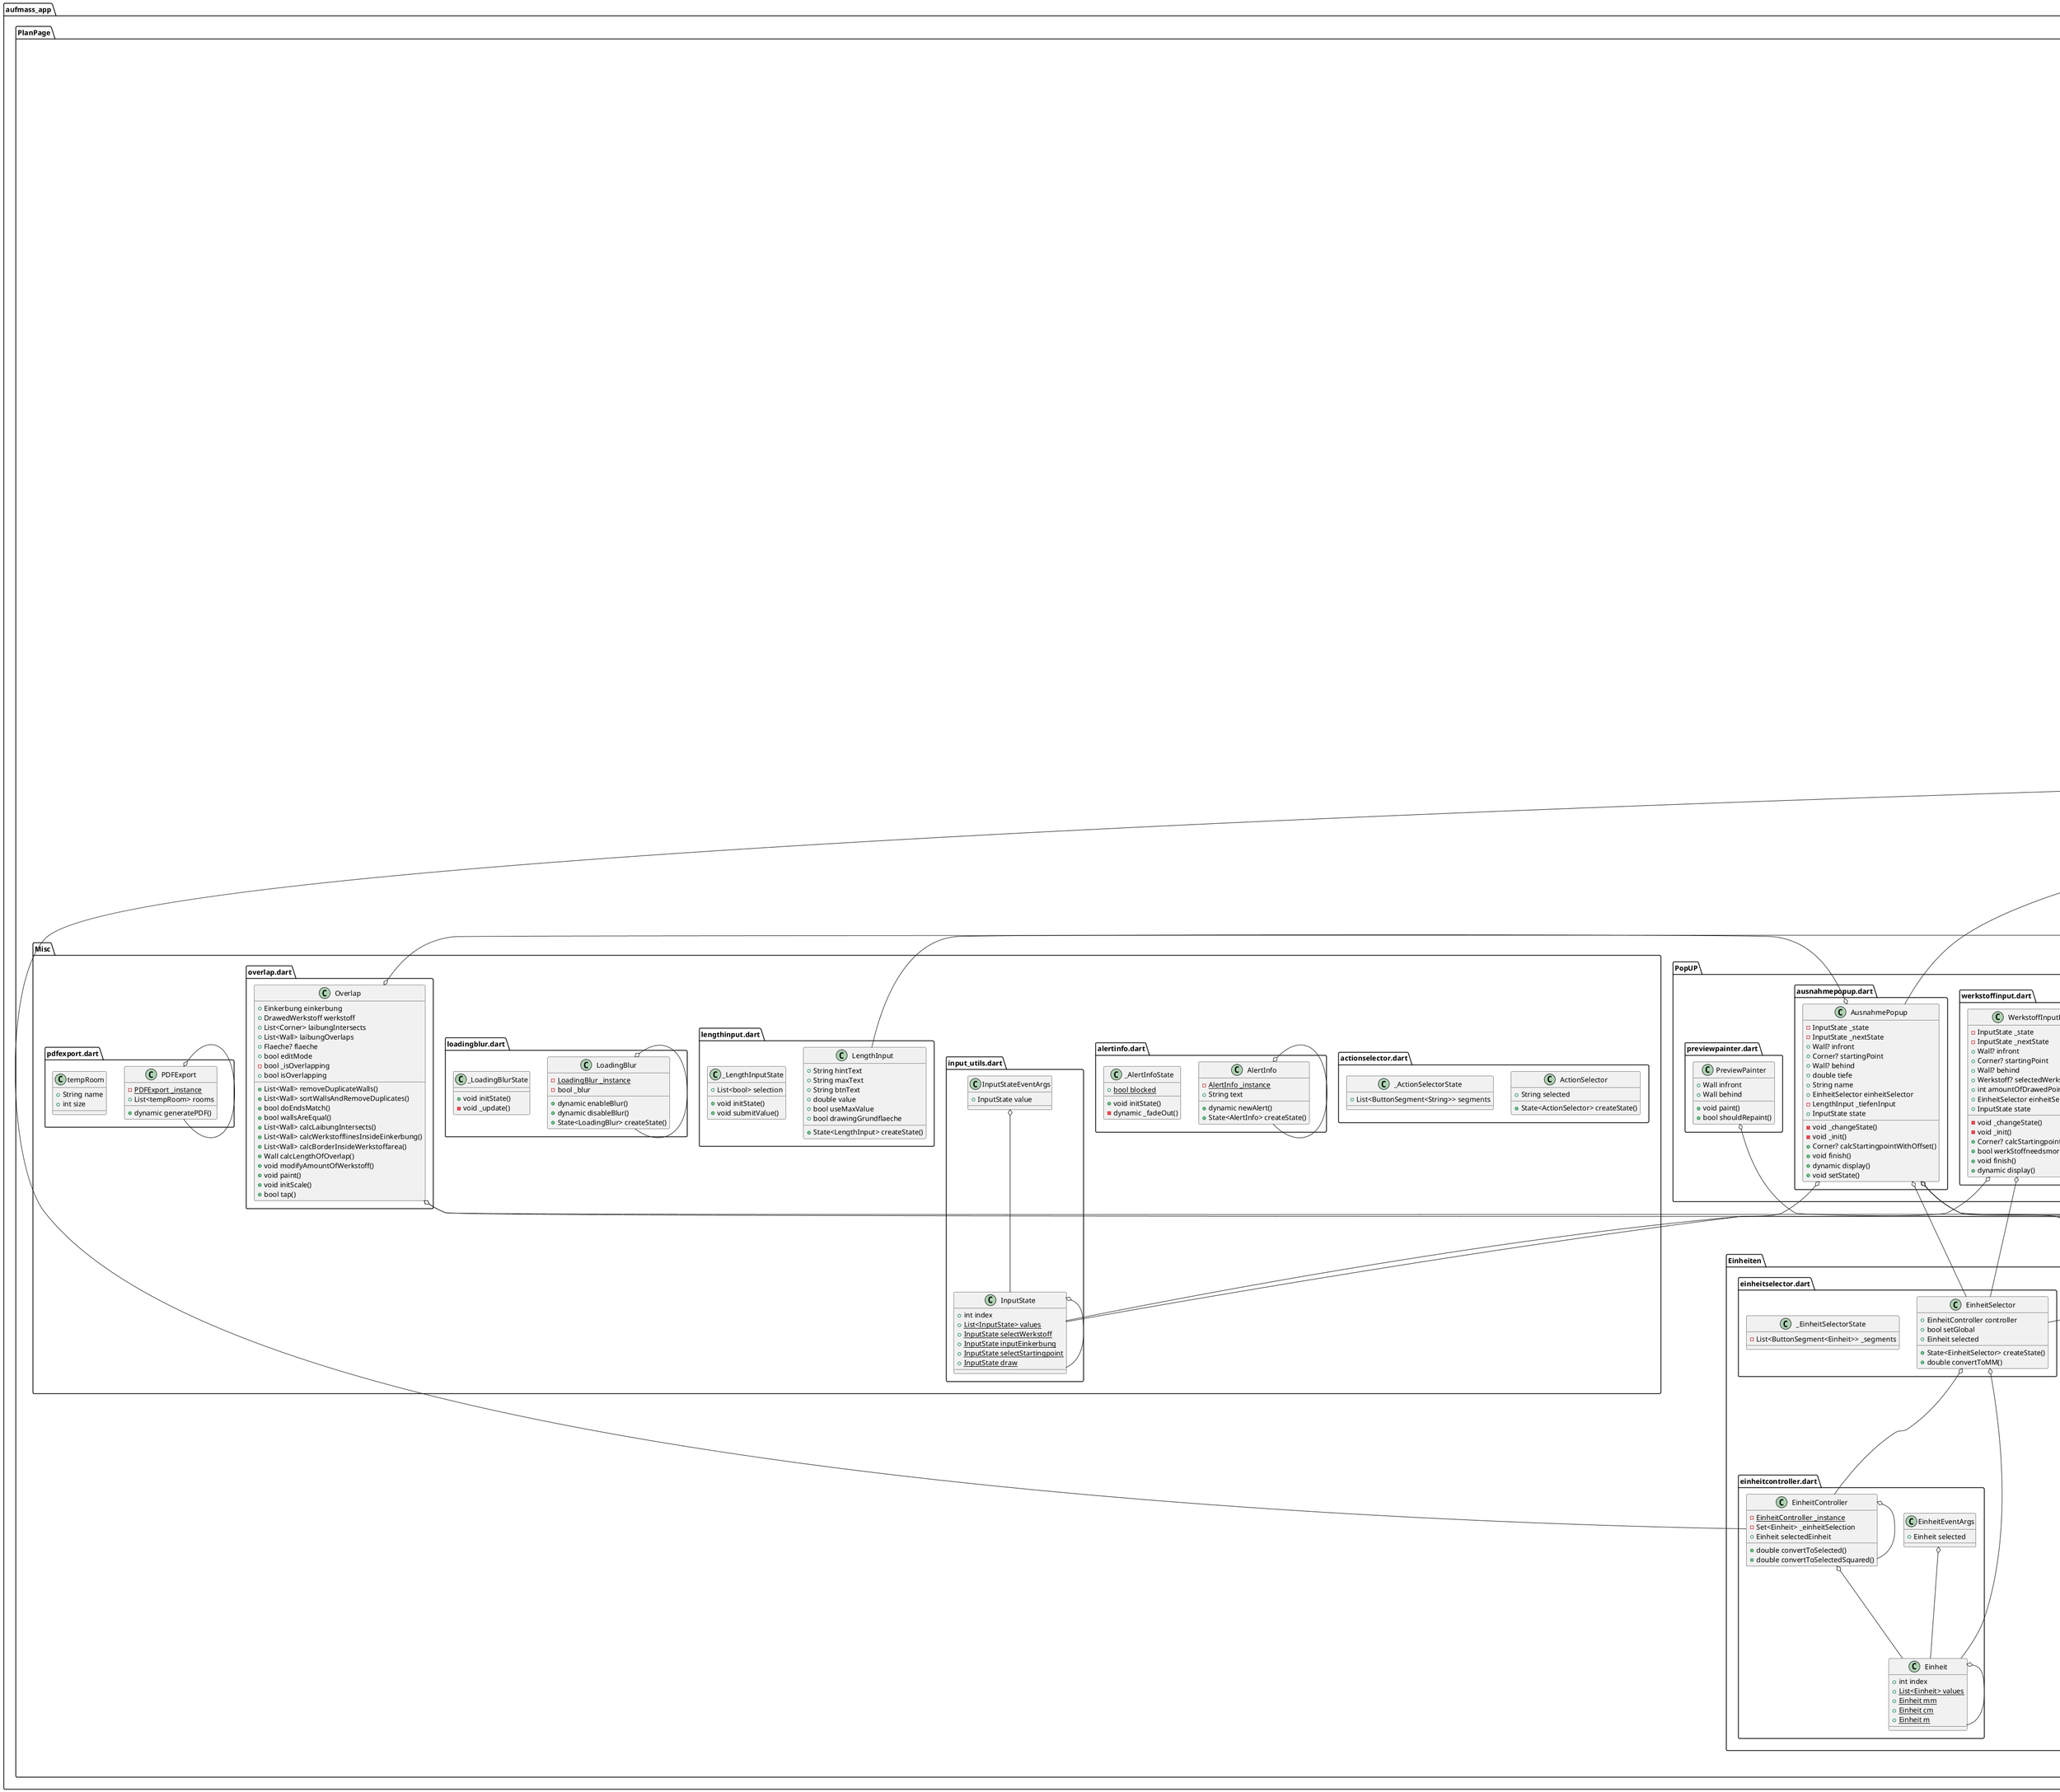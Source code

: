 @startuml
set namespaceSeparator ::

class "aufmass_app::main.dart::Controller" {
}

abstract class "aufmass_app::PlanPage::2D_Objects::clickable.dart::ClickAble" {
  +double hbSize
  +bool selected
  +bool contains()
  +void moveTo()
  +void paintHB()
  +void paint()
  +void paintBeschriftung()
  +void paintLaengen()
  #void calcHitbox()
  +void initScale()
}

class "aufmass_app::PlanPage::2D_Objects::corner.dart::Corner" {
  #void calcHitbox()
  +void initScale()
  +void paint()
  +void paintBeschriftung()
  +void paintLaengen()
}

"aufmass_app::PlanPage::2D_Objects::clickable.dart::ClickAble" <|-- "aufmass_app::PlanPage::2D_Objects::corner.dart::Corner"

class "aufmass_app::PlanPage::2D_Objects::einkerbung.dart::Einkerbung" {
  +String name
  +double tiefe
  +List<Overlap> overlaps
  +void paintIntersects()
  +void initScale()
  +void findOverlap()
}

"aufmass_app::PlanPage::2D_Objects::flaeche.dart::Flaeche" <|-- "aufmass_app::PlanPage::2D_Objects::einkerbung.dart::Einkerbung"

class "aufmass_app::PlanPage::2D_Objects::flaeche.dart::Flaeche" {
  -List<Wall> _walls
  +Wall lastWall
  +double area
  +List<Wall> walls
  +Wall? detectClickedWall()
  +Corner? detectClickedCorner()
  +ClickAble? detectClickedPart()
  +void calcSize()
  -void _calcLastWall()
  -void _calcArea()
  +void initScale()
  +void calcHitbox()
  +void paint()
  +void paintWalls()
  +void paintBeschriftung()
  +void paintLaengen()
  +void paintCornerHB()
  +Corner? findCornerAtPoint()
  +List<Wall> findWallsAroundCorner()
}

"aufmass_app::PlanPage::2D_Objects::flaeche.dart::Flaeche" o-- "aufmass_app::PlanPage::2D_Objects::wall.dart::Wall"
"aufmass_app::PlanPage::2D_Objects::clickable.dart::ClickAble" <|-- "aufmass_app::PlanPage::2D_Objects::flaeche.dart::Flaeche"

class "aufmass_app::PlanPage::2D_Objects::grundflaeche.dart::Grundflaeche" {
  +String raumName
  -List<Einkerbung> _einkerbungen
  +bool hasBeschriftung
  +bool hasLaengen
  +double drawSize
  +double textSize
  +double laengenSize
  +List<Einkerbung> einkerbungen
  +void addEinkerbung()
  +void removeEinkerbung()
  +void initScale()
  +void paintGrundflaeche()
  +void paintOverlaps()
  +bool containsFullWall()
  +dynamic findMaxLength()
}

"aufmass_app::PlanPage::2D_Objects::flaeche.dart::Flaeche" <|-- "aufmass_app::PlanPage::2D_Objects::grundflaeche.dart::Grundflaeche"

class "aufmass_app::PlanPage::2D_Objects::wall.dart::Wall" {
  +double angle
  +double length
  +Corner start
  +Corner end
  +int id
  +void calcUnscaledPath()
  +ClickAble? findClickedPart()
  +void calcHitbox()
  +void initScale()
  +void paint()
  +void paintBeschriftung()
  +void paintLaengen()
}

"aufmass_app::PlanPage::2D_Objects::wall.dart::Wall" o-- "aufmass_app::PlanPage::2D_Objects::corner.dart::Corner"
"aufmass_app::PlanPage::2D_Objects::clickable.dart::ClickAble" <|-- "aufmass_app::PlanPage::2D_Objects::wall.dart::Wall"

class "aufmass_app::PlanPage::Background::planbackground.dart::PlanBackground" {
  +RasterPainter rasterPainter
  +void updateScaleAndRect()
  +void updateSize()
}

"aufmass_app::PlanPage::Background::planbackground.dart::PlanBackground" o-- "aufmass_app::PlanPage::Background::rasterpainter.dart::RasterPainter"

class "aufmass_app::PlanPage::Background::rasterpainter.dart::RasterPainter" {
  +ScalingData scalingData
  +void paint()
  +bool shouldRepaint()
}

"aufmass_app::PlanPage::Background::rasterpainter.dart::RasterPainter" o-- "aufmass_app::PlanPage::Paint::paintcontroller.dart::ScalingData"

class "aufmass_app::PlanPage::CircleSlider::circleslider.dart::CircleSlider" {
  +double radius
  +double hitboxSize
  +double centerAngle
  +double maxAngle
  +bool isFirstWall
  +SliderPainter sliderPainter
  +double value
  -void _updateValWithPoint()
}

"aufmass_app::PlanPage::CircleSlider::circleslider.dart::CircleSlider" o-- "aufmass_app::PlanPage::CircleSlider::sliderpainter.dart::SliderPainter"

class "aufmass_app::PlanPage::CircleSlider::sliderhitbox.dart::SliderHitBox" {
  +double radius
  +double hitBoxSize
  +double innerRadius
  +double outerRadius
  +double range
  +double centerAngle
  +Offset calcPointFromAngle()
  +bool isInsideBounds()
}

class "aufmass_app::PlanPage::CircleSlider::sliderpainter.dart::SliderPainter" {
  +double radius
  +double hitboxSize
  +double centerAngle
  +double maxAngle
  +bool isFirstWall
  +SliderHitBox hitBox
  +double val
  +void paint()
  +void updateValueWithPoint()
  +double calcOffset()
  +bool isInsideBounds()
  +void updateValueWithAngle()
  +bool shouldRepaint()
}

"aufmass_app::PlanPage::CircleSlider::sliderpainter.dart::SliderPainter" o-- "aufmass_app::PlanPage::CircleSlider::sliderhitbox.dart::SliderHitBox"

class "aufmass_app::PlanPage::Einheiten::einheitcontroller.dart::EinheitEventArgs" {
  +Einheit selected
}

"aufmass_app::PlanPage::Einheiten::einheitcontroller.dart::EinheitEventArgs" o-- "aufmass_app::PlanPage::Einheiten::einheitcontroller.dart::Einheit"

class "aufmass_app::PlanPage::Einheiten::einheitcontroller.dart::EinheitController" {
  {static} -EinheitController _instance
  -Set<Einheit> _einheitSelection
  +Einheit selectedEinheit
  +double convertToSelected()
  +double convertToSelectedSquared()
}

"aufmass_app::PlanPage::Einheiten::einheitcontroller.dart::EinheitController" o-- "aufmass_app::PlanPage::Einheiten::einheitcontroller.dart::EinheitController"
"aufmass_app::PlanPage::Einheiten::einheitcontroller.dart::EinheitController" o-- "aufmass_app::PlanPage::Einheiten::einheitcontroller.dart::Einheit"

class "aufmass_app::PlanPage::Einheiten::einheitcontroller.dart::Einheit" {
  +int index
  {static} +List<Einheit> values
  {static} +Einheit mm
  {static} +Einheit cm
  {static} +Einheit m
}

"aufmass_app::PlanPage::Einheiten::einheitcontroller.dart::Einheit" o-- "aufmass_app::PlanPage::Einheiten::einheitcontroller.dart::Einheit"

class "aufmass_app::PlanPage::Einheiten::einheitselector.dart::EinheitSelector" {
  +EinheitController controller
  +bool setGlobal
  +Einheit selected
  +State<EinheitSelector> createState()
  +double convertToMM()
}

"aufmass_app::PlanPage::Einheiten::einheitselector.dart::EinheitSelector" o-- "aufmass_app::PlanPage::Einheiten::einheitcontroller.dart::EinheitController"
"aufmass_app::PlanPage::Einheiten::einheitselector.dart::EinheitSelector" o-- "aufmass_app::PlanPage::Einheiten::einheitcontroller.dart::Einheit"

class "aufmass_app::PlanPage::Einheiten::einheitselector.dart::_EinheitSelectorState" {
  -List<ButtonSegment<Einheit>> _segments
}

class "aufmass_app::PlanPage::Misc::actionselector.dart::ActionSelector" {
  +String selected
  +State<ActionSelector> createState()
}

class "aufmass_app::PlanPage::Misc::actionselector.dart::_ActionSelectorState" {
  +List<ButtonSegment<String>> segments
}

class "aufmass_app::PlanPage::Misc::alertinfo.dart::AlertInfo" {
  {static} -AlertInfo _instance
  +String text
  +dynamic newAlert()
  +State<AlertInfo> createState()
}

"aufmass_app::PlanPage::Misc::alertinfo.dart::AlertInfo" o-- "aufmass_app::PlanPage::Misc::alertinfo.dart::AlertInfo"

class "aufmass_app::PlanPage::Misc::alertinfo.dart::_AlertInfoState" {
  {static} +bool blocked
  +void initState()
  -dynamic _fadeOut()
}

class "aufmass_app::PlanPage::Misc::input_utils.dart::InputStateEventArgs" {
  +InputState value
}

"aufmass_app::PlanPage::Misc::input_utils.dart::InputStateEventArgs" o-- "aufmass_app::PlanPage::Misc::input_utils.dart::InputState"

class "aufmass_app::PlanPage::Misc::input_utils.dart::InputState" {
  +int index
  {static} +List<InputState> values
  {static} +InputState selectWerkstoff
  {static} +InputState inputEinkerbung
  {static} +InputState selectStartingpoint
  {static} +InputState draw
}

"aufmass_app::PlanPage::Misc::input_utils.dart::InputState" o-- "aufmass_app::PlanPage::Misc::input_utils.dart::InputState"

class "aufmass_app::PlanPage::Misc::lengthinput.dart::LengthInput" {
  +String hintText
  +String maxText
  +String btnText
  +double value
  +bool useMaxValue
  +bool drawingGrundflaeche
  +State<LengthInput> createState()
}

class "aufmass_app::PlanPage::Misc::lengthinput.dart::_LengthInputState" {
  +List<bool> selection
  +void initState()
  +void submitValue()
}

class "aufmass_app::PlanPage::Misc::loadingblur.dart::LoadingBlur" {
  {static} -LoadingBlur _instance
  -bool _blur
  +dynamic enableBlur()
  +dynamic disableBlur()
  +State<LoadingBlur> createState()
}

"aufmass_app::PlanPage::Misc::loadingblur.dart::LoadingBlur" o-- "aufmass_app::PlanPage::Misc::loadingblur.dart::LoadingBlur"

class "aufmass_app::PlanPage::Misc::loadingblur.dart::_LoadingBlurState" {
  +void initState()
  -void _update()
}

class "aufmass_app::PlanPage::Misc::overlap.dart::Overlap" {
  +Einkerbung einkerbung
  +DrawedWerkstoff werkstoff
  +List<Corner> laibungIntersects
  +List<Wall> laibungOverlaps
  +Flaeche? flaeche
  +bool editMode
  -bool _isOverlapping
  +bool isOverlapping
  +List<Wall> removeDuplicateWalls()
  +List<Wall> sortWallsAndRemoveDuplicates()
  +bool doEndsMatch()
  +bool wallsAreEqual()
  +List<Wall> calcLaibungIntersects()
  +List<Wall> calcWerkstofflinesInsideEinkerbung()
  +List<Wall> calcBorderInsideWerkstoffarea()
  +Wall calcLengthOfOverlap()
  +void modifyAmountOfWerkstoff()
  +void paint()
  +void initScale()
  +bool tap()
}

"aufmass_app::PlanPage::Misc::overlap.dart::Overlap" o-- "aufmass_app::PlanPage::2D_Objects::einkerbung.dart::Einkerbung"
"aufmass_app::PlanPage::Misc::overlap.dart::Overlap" o-- "aufmass_app::Werkstoffe::drawed_werkstoff.dart::DrawedWerkstoff"
"aufmass_app::PlanPage::Misc::overlap.dart::Overlap" o-- "aufmass_app::PlanPage::2D_Objects::flaeche.dart::Flaeche"

class "aufmass_app::PlanPage::Misc::pdfexport.dart::PDFExport" {
  {static} -PDFExport _instance
  +List<tempRoom> rooms
  +dynamic generatePDF()
}

"aufmass_app::PlanPage::Misc::pdfexport.dart::PDFExport" o-- "aufmass_app::PlanPage::Misc::pdfexport.dart::PDFExport"

class "aufmass_app::PlanPage::Misc::pdfexport.dart::tempRoom" {
  +String name
  +int size
}

class "aufmass_app::PlanPage::Paint::drawing_zone.dart::DrawingZone" {
  +PaintController paintController
  +PlanBackground planBackground
  +void updateDrawingScale()
  +void tapUP()
  +void finishArea()
}

"aufmass_app::PlanPage::Paint::drawing_zone.dart::DrawingZone" o-- "aufmass_app::PlanPage::Paint::paintcontroller.dart::PaintController"
"aufmass_app::PlanPage::Paint::drawing_zone.dart::DrawingZone" o-- "aufmass_app::PlanPage::Background::planbackground.dart::PlanBackground"

class "aufmass_app::PlanPage::Paint::linepainter.dart::LinePainter" {
  -List<Wall> _walls
  -List<Corner> _ends
  +bool isDrawing
  +Corner? selectedCorner
  +void drawWalls()
  +bool finishArea()
  +void reset()
  +Corner? detectClickedCorner()
  +void paint()
  +bool shouldRepaint()
}

"aufmass_app::PlanPage::Paint::linepainter.dart::LinePainter" o-- "aufmass_app::PlanPage::2D_Objects::corner.dart::Corner"

class "aufmass_app::PlanPage::Paint::paintcontroller.dart::ScalingData" {
  +double scale
}

class "aufmass_app::PlanPage::Paint::paintcontroller.dart::PaintController" {
  +PolyPainter polyPainter
  +LinePainter linePainter
  -EinheitController _einheitController
  -WallInputPopup _wallPopup
  -SelectActionPopup _selectActionPopup
  -WerkstoffInputPopup _werkstoffPopup
  -AusnahmePopup _ausnahmePopup
  +ScalingData scalingData
  +List<Wall> walls
  -int _wallCount
  -String _flaechenName
  +Grundflaeche? grundFlaeche
  -List<DrawedWerkstoff> _werkstoffe
  -bool _drawingWerkstoff
  -bool _drawingAusnahme
  +int indexOfFirstLaengenWerkstoff
  +String roomName
  +bool isDrawing
  +dynamic setupWohnzimmer()
  +void repaint()
  +void handleWerkstoffInputState()
  +void handleEinkerbungInput()
  +dynamic addWall()
  +void tap()
  +EventArgs? findClickedObject()
  +void finishArea()
  +void finishWerkstoff()
  +void finishEinkerbung()
  +void undo()
  -void _updateScaleAndCenter()
  -void _drawWithScale()
  +dynamic displayDialog()
}

"aufmass_app::PlanPage::Paint::paintcontroller.dart::PaintController" o-- "aufmass_app::PlanPage::Paint::polypainter.dart::PolyPainter"
"aufmass_app::PlanPage::Paint::paintcontroller.dart::PaintController" o-- "aufmass_app::PlanPage::Paint::linepainter.dart::LinePainter"
"aufmass_app::PlanPage::Paint::paintcontroller.dart::PaintController" o-- "aufmass_app::PlanPage::Einheiten::einheitcontroller.dart::EinheitController"
"aufmass_app::PlanPage::Paint::paintcontroller.dart::PaintController" o-- "aufmass_app::PlanPage::PopUP::wallinputpopup.dart::WallInputPopup"
"aufmass_app::PlanPage::Paint::paintcontroller.dart::PaintController" o-- "aufmass_app::PlanPage::PopUP::selectactionpopup.dart::SelectActionPopup"
"aufmass_app::PlanPage::Paint::paintcontroller.dart::PaintController" o-- "aufmass_app::PlanPage::PopUP::werkstoffinput.dart::WerkstoffInputPopup"
"aufmass_app::PlanPage::Paint::paintcontroller.dart::PaintController" o-- "aufmass_app::PlanPage::PopUP::ausnahmepopup.dart::AusnahmePopup"
"aufmass_app::PlanPage::Paint::paintcontroller.dart::PaintController" o-- "aufmass_app::PlanPage::Paint::paintcontroller.dart::ScalingData"
"aufmass_app::PlanPage::Paint::paintcontroller.dart::PaintController" o-- "aufmass_app::PlanPage::2D_Objects::grundflaeche.dart::Grundflaeche"

class "aufmass_app::PlanPage::Paint::plancanvas.dart::PlanCanvas" {
  +PaintController paintController
}

"aufmass_app::PlanPage::Paint::plancanvas.dart::PlanCanvas" o-- "aufmass_app::PlanPage::Paint::paintcontroller.dart::PaintController"

class "aufmass_app::PlanPage::Paint::polypainter.dart::PolyPainter" {
  -List<DrawedWerkstoff> _werkstoffe
  -Grundflaeche? _grundFlaeche
  +DrawedWerkstoff? clickedWerkstoff
  +bool selectCorner
  +List<Corner> hiddenCorners
  +Corner? selectedCorner
  +void reset()
  +void drawGrundflaeche()
  +void drawWerkstoffe()
  +void paint()
  +bool shouldRepaint()
}

"aufmass_app::PlanPage::Paint::polypainter.dart::PolyPainter" o-- "aufmass_app::PlanPage::2D_Objects::grundflaeche.dart::Grundflaeche"
"aufmass_app::PlanPage::Paint::polypainter.dart::PolyPainter" o-- "aufmass_app::Werkstoffe::drawed_werkstoff.dart::DrawedWerkstoff"
"aufmass_app::PlanPage::Paint::polypainter.dart::PolyPainter" o-- "aufmass_app::PlanPage::2D_Objects::corner.dart::Corner"

class "aufmass_app::PlanPage::planpage.dart::PlanPage" {
  +State<PlanPage> createState()
}

class "aufmass_app::PlanPage::planpage.dart::PlanPageContent" {
  +List<Room> rooms
  +Room currentRoom
  +RoomWall? currentWallView
  +String projektName
  +String selectedDropdownValue
  +bool isRightColumnVisible
  +bool autoDrawWall
  +dynamic clickedThing
  +void initState()
  +void switchView()
  +void switchRoom()
  +void handleClickedEvent()
  +void addNewRoom()
  +void renameRoom()
  +void renameProject()
  +void toggleRightColumnVisibility()
  +void setRightColumnVisibility()
  +void switchFloating()
  +void createPDF()
  +void repaintDrawing()
}

"aufmass_app::PlanPage::planpage.dart::PlanPageContent" o-- "aufmass_app::PlanPage::Room_Parts::room.dart::Room"
"aufmass_app::PlanPage::planpage.dart::PlanPageContent" o-- "aufmass_app::PlanPage::Room_Parts::room_wall.dart::RoomWall"

class "aufmass_app::PlanPage::PopUP::ausnahmepopup.dart::AusnahmePopup" {
  -InputState _state
  -InputState _nextState
  +Wall? infront
  +Corner? startingPoint
  +Wall? behind
  +double tiefe
  +String name
  +EinheitSelector einheitSelector
  -LengthInput _tiefenInput
  +InputState state
  -void _changeState()
  -void _init()
  +Corner? calcStartingpointWithOffset()
  +void finish()
  +dynamic display()
  +void setState()
}

"aufmass_app::PlanPage::PopUP::ausnahmepopup.dart::AusnahmePopup" o-- "aufmass_app::PlanPage::Misc::input_utils.dart::InputState"
"aufmass_app::PlanPage::PopUP::ausnahmepopup.dart::AusnahmePopup" o-- "aufmass_app::PlanPage::2D_Objects::wall.dart::Wall"
"aufmass_app::PlanPage::PopUP::ausnahmepopup.dart::AusnahmePopup" o-- "aufmass_app::PlanPage::2D_Objects::corner.dart::Corner"
"aufmass_app::PlanPage::PopUP::ausnahmepopup.dart::AusnahmePopup" o-- "aufmass_app::PlanPage::Einheiten::einheitselector.dart::EinheitSelector"
"aufmass_app::PlanPage::PopUP::ausnahmepopup.dart::AusnahmePopup" o-- "aufmass_app::PlanPage::Misc::lengthinput.dart::LengthInput"

class "aufmass_app::PlanPage::PopUP::previewpainter.dart::PreviewPainter" {
  +Wall infront
  +Wall behind
  +void paint()
  +bool shouldRepaint()
}

"aufmass_app::PlanPage::PopUP::previewpainter.dart::PreviewPainter" o-- "aufmass_app::PlanPage::2D_Objects::wall.dart::Wall"

class "aufmass_app::PlanPage::PopUP::selectactionpopup.dart::SelectActionEventArgs" {
}

class "aufmass_app::PlanPage::PopUP::selectactionpopup.dart::SelectActionPopup" {
  +String selected
  +dynamic display()
}

class "aufmass_app::PlanPage::PopUP::wallinputpopup.dart::WallInputPopup" {
  +double sliderRange
  +EinheitSelector einheitSelector
  +CircleSlider slider
  +void init()
  +Wall convertToMM()
  +dynamic display()
}

"aufmass_app::PlanPage::PopUP::wallinputpopup.dart::WallInputPopup" o-- "aufmass_app::PlanPage::Einheiten::einheitselector.dart::EinheitSelector"
"aufmass_app::PlanPage::PopUP::wallinputpopup.dart::WallInputPopup" o-- "aufmass_app::PlanPage::CircleSlider::circleslider.dart::CircleSlider"

class "aufmass_app::PlanPage::PopUP::werkstoffinput.dart::WerkstoffInputPopup" {
  -InputState _state
  -InputState _nextState
  +Wall? infront
  +Corner? startingPoint
  +Wall? behind
  +Werkstoff? selectedWerkstoff
  +int amountOfDrawedPoints
  +EinheitSelector einheitSelector
  +InputState state
  -void _changeState()
  -void _init()
  +Corner? calcStartingpointWithOffset()
  +bool werkStoffneedsmorePoints()
  +void finish()
  +dynamic display()
}

"aufmass_app::PlanPage::PopUP::werkstoffinput.dart::WerkstoffInputPopup" o-- "aufmass_app::PlanPage::Misc::input_utils.dart::InputState"
"aufmass_app::PlanPage::PopUP::werkstoffinput.dart::WerkstoffInputPopup" o-- "aufmass_app::PlanPage::2D_Objects::wall.dart::Wall"
"aufmass_app::PlanPage::PopUP::werkstoffinput.dart::WerkstoffInputPopup" o-- "aufmass_app::PlanPage::2D_Objects::corner.dart::Corner"
"aufmass_app::PlanPage::PopUP::werkstoffinput.dart::WerkstoffInputPopup" o-- "aufmass_app::Werkstoffe::werkstoff.dart::Werkstoff"
"aufmass_app::PlanPage::PopUP::werkstoffinput.dart::WerkstoffInputPopup" o-- "aufmass_app::PlanPage::Einheiten::einheitselector.dart::EinheitSelector"

class "aufmass_app::PlanPage::Room_Parts::room.dart::Room" {
  +String name
  +DrawingZone drawingZone
  +PaintController paintController
  -Map<String, RoomWall> _walls
  +Map<String, RoomWall> walls
}

"aufmass_app::PlanPage::Room_Parts::room.dart::Room" o-- "aufmass_app::PlanPage::paint::drawing_zone.dart::DrawingZone"
"aufmass_app::PlanPage::Room_Parts::room.dart::Room" o-- "aufmass_app::PlanPage::Paint::paintcontroller.dart::PaintController"

class "aufmass_app::PlanPage::Room_Parts::room_wall.dart::RoomWall" {
  +Wall wall
  +double height
  +String name
  +PaintController paintController
  +DrawingZone drawingZone
}

"aufmass_app::PlanPage::Room_Parts::room_wall.dart::RoomWall" o-- "aufmass_app::PlanPage::2D_Objects::wall.dart::Wall"
"aufmass_app::PlanPage::Room_Parts::room_wall.dart::RoomWall" o-- "aufmass_app::PlanPage::Paint::paintcontroller.dart::PaintController"
"aufmass_app::PlanPage::Room_Parts::room_wall.dart::RoomWall" o-- "aufmass_app::PlanPage::Paint::drawing_zone.dart::DrawingZone"

class "aufmass_app::Werkstoffe::drawed_werkstoff.dart::DrawedWerkstoff" {
  +ClickAble clickAble
  -Werkstoff _werkstoff
  +double amount
  +bool hasBeschriftung
  +bool hasLaengen
  +double drawSize
  +double textSize
  +double laengenSize
  +String amountStr
  +Werkstoff werkstoff
  +void paint()
  +bool contains()
}

"aufmass_app::Werkstoffe::drawed_werkstoff.dart::DrawedWerkstoff" o-- "aufmass_app::PlanPage::2D_Objects::clickable.dart::ClickAble"
"aufmass_app::Werkstoffe::drawed_werkstoff.dart::DrawedWerkstoff" o-- "aufmass_app::Werkstoffe::werkstoff.dart::Werkstoff"

class "aufmass_app::Werkstoffe::werkstoff.dart::Werkstoff" {
  +String name
  +WerkstoffTyp typ
}

"aufmass_app::Werkstoffe::werkstoff.dart::Werkstoff" o-- "aufmass_app::Werkstoffe::werkstoff.dart::WerkstoffTyp"

class "aufmass_app::Werkstoffe::werkstoff.dart::WerkstoffTyp" {
  +int index
  {static} +List<WerkstoffTyp> values
  {static} +WerkstoffTyp flaeche
  {static} +WerkstoffTyp linie
  {static} +WerkstoffTyp point
  {static} +WerkstoffTyp stk
}

"aufmass_app::Werkstoffe::werkstoff.dart::WerkstoffTyp" o-- "aufmass_app::Werkstoffe::werkstoff.dart::WerkstoffTyp"

class "aufmass_app::Werkstoffe::werkstoff_controller.dart::WerkstoffController" {
  {static} -WerkstoffController _instance
  +List<Werkstoff> werkstoffe
}

"aufmass_app::Werkstoffe::werkstoff_controller.dart::WerkstoffController" o-- "aufmass_app::Werkstoffe::werkstoff_controller.dart::WerkstoffController"


@enduml